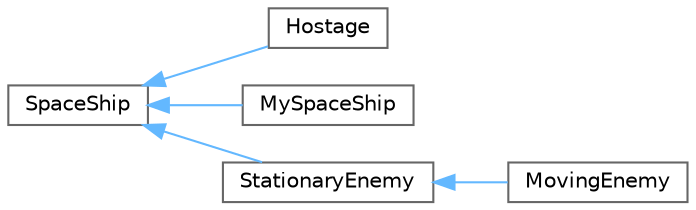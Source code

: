 digraph "Graphical Class Hierarchy"
{
 // LATEX_PDF_SIZE
  bgcolor="transparent";
  edge [fontname=Helvetica,fontsize=10,labelfontname=Helvetica,labelfontsize=10];
  node [fontname=Helvetica,fontsize=10,shape=box,height=0.2,width=0.4];
  rankdir="LR";
  Node0 [id="Node000000",label="SpaceShip",height=0.2,width=0.4,color="grey40", fillcolor="white", style="filled",URL="$class_space_ship.html",tooltip=" "];
  Node0 -> Node1 [id="edge1_Node000000_Node000001",dir="back",color="steelblue1",style="solid",tooltip=" "];
  Node1 [id="Node000001",label="Hostage",height=0.2,width=0.4,color="grey40", fillcolor="white", style="filled",URL="$class_hostage.html",tooltip=" "];
  Node0 -> Node2 [id="edge2_Node000000_Node000002",dir="back",color="steelblue1",style="solid",tooltip=" "];
  Node2 [id="Node000002",label="MySpaceShip",height=0.2,width=0.4,color="grey40", fillcolor="white", style="filled",URL="$class_my_space_ship.html",tooltip=" "];
  Node0 -> Node3 [id="edge3_Node000000_Node000003",dir="back",color="steelblue1",style="solid",tooltip=" "];
  Node3 [id="Node000003",label="StationaryEnemy",height=0.2,width=0.4,color="grey40", fillcolor="white", style="filled",URL="$class_stationary_enemy.html",tooltip=" "];
  Node3 -> Node4 [id="edge4_Node000003_Node000004",dir="back",color="steelblue1",style="solid",tooltip=" "];
  Node4 [id="Node000004",label="MovingEnemy",height=0.2,width=0.4,color="grey40", fillcolor="white", style="filled",URL="$class_moving_enemy.html",tooltip=" "];
}

